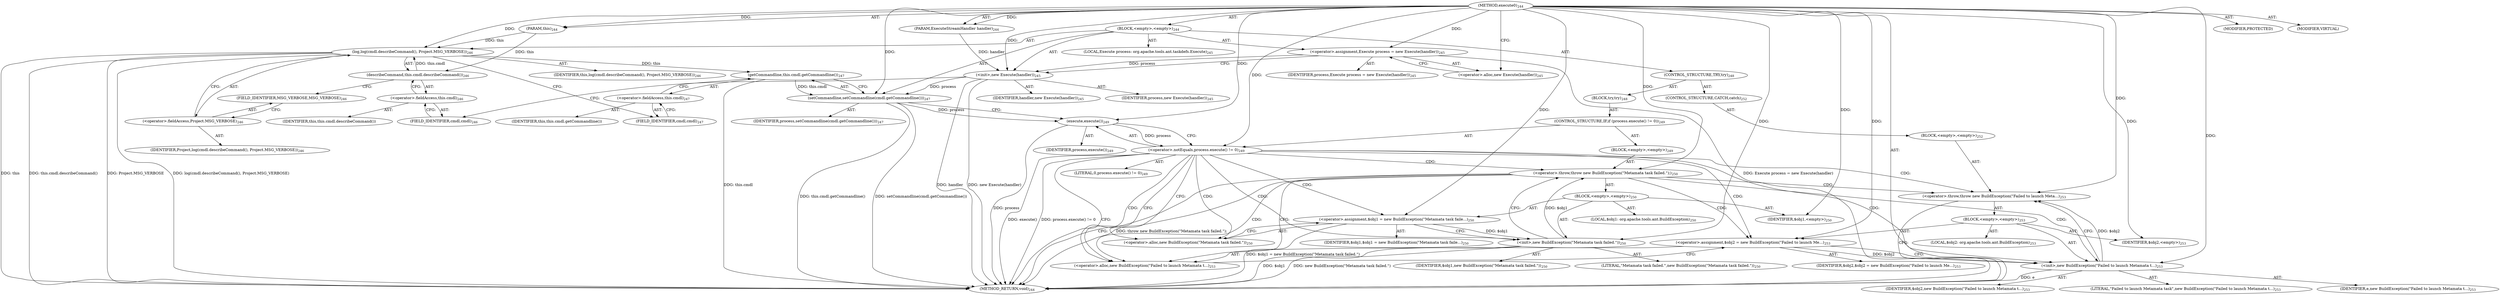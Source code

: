 digraph "execute0" {  
"111669149708" [label = <(METHOD,execute0)<SUB>244</SUB>> ]
"115964116998" [label = <(PARAM,this)<SUB>244</SUB>> ]
"115964117013" [label = <(PARAM,ExecuteStreamHandler handler)<SUB>244</SUB>> ]
"25769803793" [label = <(BLOCK,&lt;empty&gt;,&lt;empty&gt;)<SUB>244</SUB>> ]
"94489280519" [label = <(LOCAL,Execute process: org.apache.tools.ant.taskdefs.Execute)<SUB>245</SUB>> ]
"30064771191" [label = <(&lt;operator&gt;.assignment,Execute process = new Execute(handler))<SUB>245</SUB>> ]
"68719476820" [label = <(IDENTIFIER,process,Execute process = new Execute(handler))<SUB>245</SUB>> ]
"30064771192" [label = <(&lt;operator&gt;.alloc,new Execute(handler))<SUB>245</SUB>> ]
"30064771193" [label = <(&lt;init&gt;,new Execute(handler))<SUB>245</SUB>> ]
"68719476821" [label = <(IDENTIFIER,process,new Execute(handler))<SUB>245</SUB>> ]
"68719476822" [label = <(IDENTIFIER,handler,new Execute(handler))<SUB>245</SUB>> ]
"30064771194" [label = <(log,log(cmdl.describeCommand(), Project.MSG_VERBOSE))<SUB>246</SUB>> ]
"68719476752" [label = <(IDENTIFIER,this,log(cmdl.describeCommand(), Project.MSG_VERBOSE))<SUB>246</SUB>> ]
"30064771195" [label = <(describeCommand,this.cmdl.describeCommand())<SUB>246</SUB>> ]
"30064771196" [label = <(&lt;operator&gt;.fieldAccess,this.cmdl)<SUB>246</SUB>> ]
"68719476823" [label = <(IDENTIFIER,this,this.cmdl.describeCommand())> ]
"55834574891" [label = <(FIELD_IDENTIFIER,cmdl,cmdl)<SUB>246</SUB>> ]
"30064771197" [label = <(&lt;operator&gt;.fieldAccess,Project.MSG_VERBOSE)<SUB>246</SUB>> ]
"68719476824" [label = <(IDENTIFIER,Project,log(cmdl.describeCommand(), Project.MSG_VERBOSE))<SUB>246</SUB>> ]
"55834574892" [label = <(FIELD_IDENTIFIER,MSG_VERBOSE,MSG_VERBOSE)<SUB>246</SUB>> ]
"30064771198" [label = <(setCommandline,setCommandline(cmdl.getCommandline()))<SUB>247</SUB>> ]
"68719476825" [label = <(IDENTIFIER,process,setCommandline(cmdl.getCommandline()))<SUB>247</SUB>> ]
"30064771199" [label = <(getCommandline,this.cmdl.getCommandline())<SUB>247</SUB>> ]
"30064771200" [label = <(&lt;operator&gt;.fieldAccess,this.cmdl)<SUB>247</SUB>> ]
"68719476826" [label = <(IDENTIFIER,this,this.cmdl.getCommandline())> ]
"55834574893" [label = <(FIELD_IDENTIFIER,cmdl,cmdl)<SUB>247</SUB>> ]
"47244640260" [label = <(CONTROL_STRUCTURE,TRY,try)<SUB>248</SUB>> ]
"25769803794" [label = <(BLOCK,try,try)<SUB>248</SUB>> ]
"47244640261" [label = <(CONTROL_STRUCTURE,IF,if (process.execute() != 0))<SUB>249</SUB>> ]
"30064771201" [label = <(&lt;operator&gt;.notEquals,process.execute() != 0)<SUB>249</SUB>> ]
"30064771202" [label = <(execute,execute())<SUB>249</SUB>> ]
"68719476827" [label = <(IDENTIFIER,process,execute())<SUB>249</SUB>> ]
"90194313232" [label = <(LITERAL,0,process.execute() != 0)<SUB>249</SUB>> ]
"25769803795" [label = <(BLOCK,&lt;empty&gt;,&lt;empty&gt;)<SUB>249</SUB>> ]
"30064771203" [label = <(&lt;operator&gt;.throw,throw new BuildException(&quot;Metamata task failed.&quot;);)<SUB>250</SUB>> ]
"25769803796" [label = <(BLOCK,&lt;empty&gt;,&lt;empty&gt;)<SUB>250</SUB>> ]
"94489280520" [label = <(LOCAL,$obj1: org.apache.tools.ant.BuildException)<SUB>250</SUB>> ]
"30064771204" [label = <(&lt;operator&gt;.assignment,$obj1 = new BuildException(&quot;Metamata task faile...)<SUB>250</SUB>> ]
"68719476828" [label = <(IDENTIFIER,$obj1,$obj1 = new BuildException(&quot;Metamata task faile...)<SUB>250</SUB>> ]
"30064771205" [label = <(&lt;operator&gt;.alloc,new BuildException(&quot;Metamata task failed.&quot;))<SUB>250</SUB>> ]
"30064771206" [label = <(&lt;init&gt;,new BuildException(&quot;Metamata task failed.&quot;))<SUB>250</SUB>> ]
"68719476829" [label = <(IDENTIFIER,$obj1,new BuildException(&quot;Metamata task failed.&quot;))<SUB>250</SUB>> ]
"90194313233" [label = <(LITERAL,&quot;Metamata task failed.&quot;,new BuildException(&quot;Metamata task failed.&quot;))<SUB>250</SUB>> ]
"68719476830" [label = <(IDENTIFIER,$obj1,&lt;empty&gt;)<SUB>250</SUB>> ]
"47244640262" [label = <(CONTROL_STRUCTURE,CATCH,catch)<SUB>252</SUB>> ]
"25769803797" [label = <(BLOCK,&lt;empty&gt;,&lt;empty&gt;)<SUB>252</SUB>> ]
"30064771207" [label = <(&lt;operator&gt;.throw,throw new BuildException(&quot;Failed to launch Meta...)<SUB>253</SUB>> ]
"25769803798" [label = <(BLOCK,&lt;empty&gt;,&lt;empty&gt;)<SUB>253</SUB>> ]
"94489280521" [label = <(LOCAL,$obj2: org.apache.tools.ant.BuildException)<SUB>253</SUB>> ]
"30064771208" [label = <(&lt;operator&gt;.assignment,$obj2 = new BuildException(&quot;Failed to launch Me...)<SUB>253</SUB>> ]
"68719476831" [label = <(IDENTIFIER,$obj2,$obj2 = new BuildException(&quot;Failed to launch Me...)<SUB>253</SUB>> ]
"30064771209" [label = <(&lt;operator&gt;.alloc,new BuildException(&quot;Failed to launch Metamata t...)<SUB>253</SUB>> ]
"30064771210" [label = <(&lt;init&gt;,new BuildException(&quot;Failed to launch Metamata t...)<SUB>253</SUB>> ]
"68719476832" [label = <(IDENTIFIER,$obj2,new BuildException(&quot;Failed to launch Metamata t...)<SUB>253</SUB>> ]
"90194313234" [label = <(LITERAL,&quot;Failed to launch Metamata task&quot;,new BuildException(&quot;Failed to launch Metamata t...)<SUB>253</SUB>> ]
"68719476833" [label = <(IDENTIFIER,e,new BuildException(&quot;Failed to launch Metamata t...)<SUB>253</SUB>> ]
"68719476834" [label = <(IDENTIFIER,$obj2,&lt;empty&gt;)<SUB>253</SUB>> ]
"133143986208" [label = <(MODIFIER,PROTECTED)> ]
"133143986209" [label = <(MODIFIER,VIRTUAL)> ]
"128849018892" [label = <(METHOD_RETURN,void)<SUB>244</SUB>> ]
  "111669149708" -> "115964116998"  [ label = "AST: "] 
  "111669149708" -> "115964117013"  [ label = "AST: "] 
  "111669149708" -> "25769803793"  [ label = "AST: "] 
  "111669149708" -> "133143986208"  [ label = "AST: "] 
  "111669149708" -> "133143986209"  [ label = "AST: "] 
  "111669149708" -> "128849018892"  [ label = "AST: "] 
  "25769803793" -> "94489280519"  [ label = "AST: "] 
  "25769803793" -> "30064771191"  [ label = "AST: "] 
  "25769803793" -> "30064771193"  [ label = "AST: "] 
  "25769803793" -> "30064771194"  [ label = "AST: "] 
  "25769803793" -> "30064771198"  [ label = "AST: "] 
  "25769803793" -> "47244640260"  [ label = "AST: "] 
  "30064771191" -> "68719476820"  [ label = "AST: "] 
  "30064771191" -> "30064771192"  [ label = "AST: "] 
  "30064771193" -> "68719476821"  [ label = "AST: "] 
  "30064771193" -> "68719476822"  [ label = "AST: "] 
  "30064771194" -> "68719476752"  [ label = "AST: "] 
  "30064771194" -> "30064771195"  [ label = "AST: "] 
  "30064771194" -> "30064771197"  [ label = "AST: "] 
  "30064771195" -> "30064771196"  [ label = "AST: "] 
  "30064771196" -> "68719476823"  [ label = "AST: "] 
  "30064771196" -> "55834574891"  [ label = "AST: "] 
  "30064771197" -> "68719476824"  [ label = "AST: "] 
  "30064771197" -> "55834574892"  [ label = "AST: "] 
  "30064771198" -> "68719476825"  [ label = "AST: "] 
  "30064771198" -> "30064771199"  [ label = "AST: "] 
  "30064771199" -> "30064771200"  [ label = "AST: "] 
  "30064771200" -> "68719476826"  [ label = "AST: "] 
  "30064771200" -> "55834574893"  [ label = "AST: "] 
  "47244640260" -> "25769803794"  [ label = "AST: "] 
  "47244640260" -> "47244640262"  [ label = "AST: "] 
  "25769803794" -> "47244640261"  [ label = "AST: "] 
  "47244640261" -> "30064771201"  [ label = "AST: "] 
  "47244640261" -> "25769803795"  [ label = "AST: "] 
  "30064771201" -> "30064771202"  [ label = "AST: "] 
  "30064771201" -> "90194313232"  [ label = "AST: "] 
  "30064771202" -> "68719476827"  [ label = "AST: "] 
  "25769803795" -> "30064771203"  [ label = "AST: "] 
  "30064771203" -> "25769803796"  [ label = "AST: "] 
  "25769803796" -> "94489280520"  [ label = "AST: "] 
  "25769803796" -> "30064771204"  [ label = "AST: "] 
  "25769803796" -> "30064771206"  [ label = "AST: "] 
  "25769803796" -> "68719476830"  [ label = "AST: "] 
  "30064771204" -> "68719476828"  [ label = "AST: "] 
  "30064771204" -> "30064771205"  [ label = "AST: "] 
  "30064771206" -> "68719476829"  [ label = "AST: "] 
  "30064771206" -> "90194313233"  [ label = "AST: "] 
  "47244640262" -> "25769803797"  [ label = "AST: "] 
  "25769803797" -> "30064771207"  [ label = "AST: "] 
  "30064771207" -> "25769803798"  [ label = "AST: "] 
  "25769803798" -> "94489280521"  [ label = "AST: "] 
  "25769803798" -> "30064771208"  [ label = "AST: "] 
  "25769803798" -> "30064771210"  [ label = "AST: "] 
  "25769803798" -> "68719476834"  [ label = "AST: "] 
  "30064771208" -> "68719476831"  [ label = "AST: "] 
  "30064771208" -> "30064771209"  [ label = "AST: "] 
  "30064771210" -> "68719476832"  [ label = "AST: "] 
  "30064771210" -> "90194313234"  [ label = "AST: "] 
  "30064771210" -> "68719476833"  [ label = "AST: "] 
  "30064771191" -> "30064771193"  [ label = "CFG: "] 
  "30064771193" -> "55834574891"  [ label = "CFG: "] 
  "30064771194" -> "55834574893"  [ label = "CFG: "] 
  "30064771198" -> "30064771202"  [ label = "CFG: "] 
  "30064771192" -> "30064771191"  [ label = "CFG: "] 
  "30064771195" -> "55834574892"  [ label = "CFG: "] 
  "30064771197" -> "30064771194"  [ label = "CFG: "] 
  "30064771199" -> "30064771198"  [ label = "CFG: "] 
  "30064771196" -> "30064771195"  [ label = "CFG: "] 
  "55834574892" -> "30064771197"  [ label = "CFG: "] 
  "30064771200" -> "30064771199"  [ label = "CFG: "] 
  "55834574891" -> "30064771196"  [ label = "CFG: "] 
  "55834574893" -> "30064771200"  [ label = "CFG: "] 
  "30064771201" -> "128849018892"  [ label = "CFG: "] 
  "30064771201" -> "30064771209"  [ label = "CFG: "] 
  "30064771201" -> "30064771205"  [ label = "CFG: "] 
  "30064771207" -> "128849018892"  [ label = "CFG: "] 
  "30064771202" -> "30064771201"  [ label = "CFG: "] 
  "30064771203" -> "128849018892"  [ label = "CFG: "] 
  "30064771203" -> "30064771209"  [ label = "CFG: "] 
  "30064771208" -> "30064771210"  [ label = "CFG: "] 
  "30064771210" -> "30064771207"  [ label = "CFG: "] 
  "30064771204" -> "30064771206"  [ label = "CFG: "] 
  "30064771206" -> "30064771203"  [ label = "CFG: "] 
  "30064771209" -> "30064771208"  [ label = "CFG: "] 
  "30064771205" -> "30064771204"  [ label = "CFG: "] 
  "111669149708" -> "30064771192"  [ label = "CFG: "] 
  "30064771191" -> "128849018892"  [ label = "DDG: Execute process = new Execute(handler)"] 
  "30064771193" -> "128849018892"  [ label = "DDG: handler"] 
  "30064771193" -> "128849018892"  [ label = "DDG: new Execute(handler)"] 
  "30064771194" -> "128849018892"  [ label = "DDG: this"] 
  "30064771194" -> "128849018892"  [ label = "DDG: this.cmdl.describeCommand()"] 
  "30064771194" -> "128849018892"  [ label = "DDG: Project.MSG_VERBOSE"] 
  "30064771194" -> "128849018892"  [ label = "DDG: log(cmdl.describeCommand(), Project.MSG_VERBOSE)"] 
  "30064771199" -> "128849018892"  [ label = "DDG: this.cmdl"] 
  "30064771198" -> "128849018892"  [ label = "DDG: this.cmdl.getCommandline()"] 
  "30064771198" -> "128849018892"  [ label = "DDG: setCommandline(cmdl.getCommandline())"] 
  "30064771202" -> "128849018892"  [ label = "DDG: process"] 
  "30064771201" -> "128849018892"  [ label = "DDG: execute()"] 
  "30064771201" -> "128849018892"  [ label = "DDG: process.execute() != 0"] 
  "30064771204" -> "128849018892"  [ label = "DDG: $obj1 = new BuildException(&quot;Metamata task failed.&quot;)"] 
  "30064771206" -> "128849018892"  [ label = "DDG: $obj1"] 
  "30064771206" -> "128849018892"  [ label = "DDG: new BuildException(&quot;Metamata task failed.&quot;)"] 
  "30064771203" -> "128849018892"  [ label = "DDG: throw new BuildException(&quot;Metamata task failed.&quot;);"] 
  "30064771210" -> "128849018892"  [ label = "DDG: e"] 
  "111669149708" -> "115964116998"  [ label = "DDG: "] 
  "111669149708" -> "115964117013"  [ label = "DDG: "] 
  "111669149708" -> "30064771191"  [ label = "DDG: "] 
  "30064771191" -> "30064771193"  [ label = "DDG: process"] 
  "111669149708" -> "30064771193"  [ label = "DDG: "] 
  "115964117013" -> "30064771193"  [ label = "DDG: handler"] 
  "115964116998" -> "30064771194"  [ label = "DDG: this"] 
  "30064771195" -> "30064771194"  [ label = "DDG: this.cmdl"] 
  "111669149708" -> "30064771194"  [ label = "DDG: "] 
  "30064771193" -> "30064771198"  [ label = "DDG: process"] 
  "111669149708" -> "30064771198"  [ label = "DDG: "] 
  "30064771199" -> "30064771198"  [ label = "DDG: this.cmdl"] 
  "115964116998" -> "30064771195"  [ label = "DDG: this"] 
  "30064771194" -> "30064771199"  [ label = "DDG: this"] 
  "30064771202" -> "30064771201"  [ label = "DDG: process"] 
  "111669149708" -> "30064771201"  [ label = "DDG: "] 
  "30064771210" -> "30064771207"  [ label = "DDG: $obj2"] 
  "111669149708" -> "30064771207"  [ label = "DDG: "] 
  "30064771198" -> "30064771202"  [ label = "DDG: process"] 
  "111669149708" -> "30064771202"  [ label = "DDG: "] 
  "30064771206" -> "30064771203"  [ label = "DDG: $obj1"] 
  "111669149708" -> "30064771203"  [ label = "DDG: "] 
  "111669149708" -> "30064771208"  [ label = "DDG: "] 
  "111669149708" -> "68719476834"  [ label = "DDG: "] 
  "111669149708" -> "30064771204"  [ label = "DDG: "] 
  "111669149708" -> "68719476830"  [ label = "DDG: "] 
  "30064771208" -> "30064771210"  [ label = "DDG: $obj2"] 
  "111669149708" -> "30064771210"  [ label = "DDG: "] 
  "30064771204" -> "30064771206"  [ label = "DDG: $obj1"] 
  "111669149708" -> "30064771206"  [ label = "DDG: "] 
  "30064771201" -> "30064771205"  [ label = "CDG: "] 
  "30064771201" -> "30064771206"  [ label = "CDG: "] 
  "30064771201" -> "30064771203"  [ label = "CDG: "] 
  "30064771201" -> "30064771204"  [ label = "CDG: "] 
  "30064771201" -> "30064771209"  [ label = "CDG: "] 
  "30064771201" -> "30064771210"  [ label = "CDG: "] 
  "30064771201" -> "30064771207"  [ label = "CDG: "] 
  "30064771201" -> "30064771208"  [ label = "CDG: "] 
  "30064771203" -> "30064771209"  [ label = "CDG: "] 
  "30064771203" -> "30064771210"  [ label = "CDG: "] 
  "30064771203" -> "30064771207"  [ label = "CDG: "] 
  "30064771203" -> "30064771208"  [ label = "CDG: "] 
}
